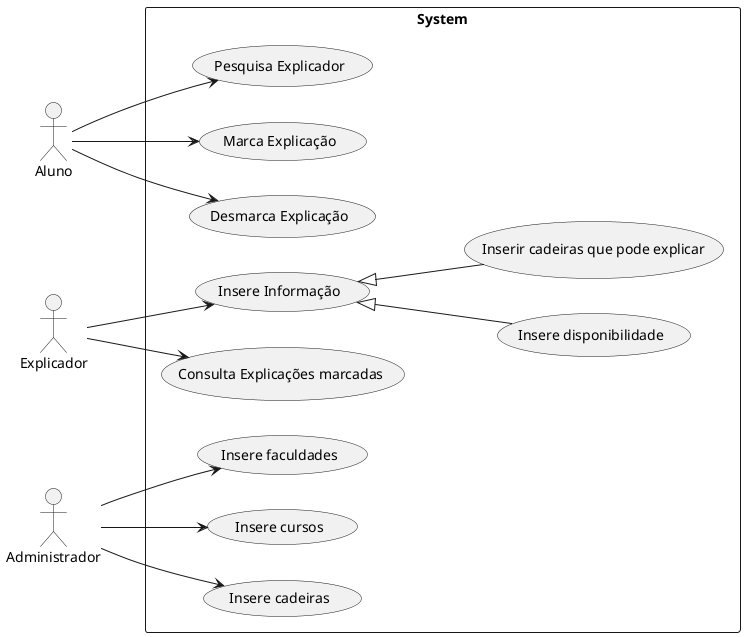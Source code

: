 @startuml

left to right direction

actor Aluno
actor Explicador
actor Administrador

rectangle System{
    Aluno --> (Pesquisa Explicador)
    Aluno --> (Marca Explicação)    
    Aluno --> (Desmarca Explicação)
    Explicador --> (Insere Informação)
    (Insere Informação) <|--  (Insere disponibilidade)
    Explicador --> (Consulta Explicações marcadas)
    (Insere Informação) <|--(Inserir cadeiras que pode explicar)
    Administrador --> (Insere faculdades)
    Administrador --> (Insere cursos)
    Administrador --> (Insere cadeiras)
    
}

@enduml